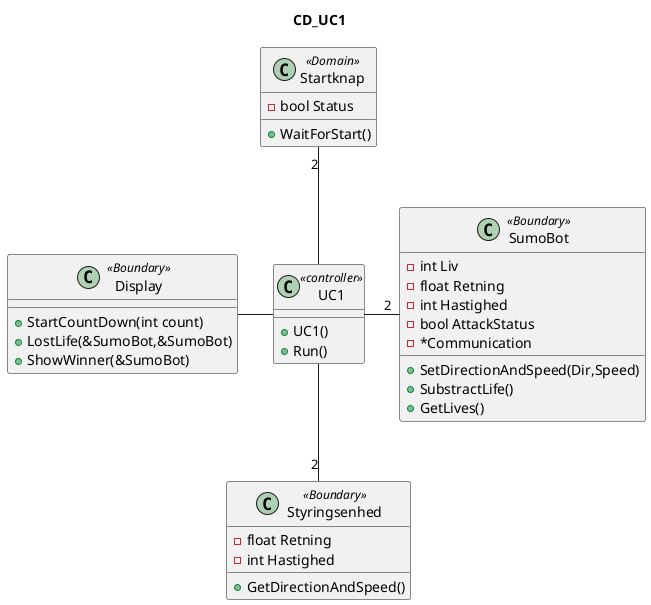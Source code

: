 @startuml
title CD_UC1

class UC1 <<controller>>{
    +UC1()
    +Run()
}

class Startknap <<Domain>>{
-bool Status
+WaitForStart()
}
class Display<<Boundary>>{
    +StartCountDown(int count)
    +LostLife(&SumoBot,&SumoBot)
    +ShowWinner(&SumoBot)
}

class SumoBot <<Boundary>>{
    - int Liv
    -float Retning
    -int Hastighed
    -bool AttackStatus
    +SetDirectionAndSpeed(Dir,Speed)
    +SubstractLife()
    +GetLives()
    - *Communication
}
class Styringsenhed <<Boundary>>{
   - float Retning
    -int Hastighed
    +GetDirectionAndSpeed()
}

Startknap"2" -- UC1
UC1 -- "2"Styringsenhed
UC1 - "2"SumoBot
Display - UC1

@enduml